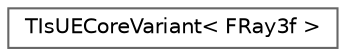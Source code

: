 digraph "Graphical Class Hierarchy"
{
 // INTERACTIVE_SVG=YES
 // LATEX_PDF_SIZE
  bgcolor="transparent";
  edge [fontname=Helvetica,fontsize=10,labelfontname=Helvetica,labelfontsize=10];
  node [fontname=Helvetica,fontsize=10,shape=box,height=0.2,width=0.4];
  rankdir="LR";
  Node0 [id="Node000000",label="TIsUECoreVariant\< FRay3f \>",height=0.2,width=0.4,color="grey40", fillcolor="white", style="filled",URL="$d6/d7d/structTIsUECoreVariant_3_01FRay3f_01_4.html",tooltip=" "];
}
